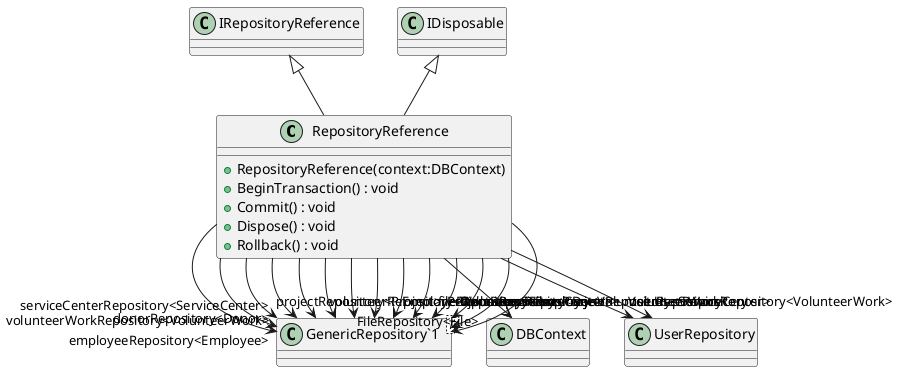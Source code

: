 @startuml
class RepositoryReference {
    + RepositoryReference(context:DBContext)
    + BeginTransaction() : void
    + Commit() : void
    + Dispose() : void
    + Rollback() : void
}
class "GenericRepository`1"<T> {
}
IRepositoryReference <|-- RepositoryReference
IDisposable <|-- RepositoryReference
RepositoryReference --> "context" DBContext
RepositoryReference --> "employeeRepository<Employee>" "GenericRepository`1"
RepositoryReference --> "donorRepository<Donor>" "GenericRepository`1"
RepositoryReference --> "projectRepository<Project>" "GenericRepository`1"
RepositoryReference --> "serviceCenterRepository<ServiceCenter>" "GenericRepository`1"
RepositoryReference --> "userRepository" UserRepository
RepositoryReference --> "volunteerRepository<Volunteer>" "GenericRepository`1"
RepositoryReference --> "volunteerWorkRepository<VolunteerWork>" "GenericRepository`1"
RepositoryReference --> "fileRepository<File>" "GenericRepository`1"
RepositoryReference --> "EmployeeRepository<Employee>" "GenericRepository`1"
RepositoryReference --> "DonorRepository<Donor>" "GenericRepository`1"
RepositoryReference --> "ProjectRepository<Project>" "GenericRepository`1"
RepositoryReference --> "ServiceCenterRepository<ServiceCenter>" "GenericRepository`1"
RepositoryReference --> "UserRepository" UserRepository
RepositoryReference --> "VolunteerRepository<Volunteer>" "GenericRepository`1"
RepositoryReference --> "VolunteerWorkRepository<VolunteerWork>" "GenericRepository`1"
RepositoryReference --> "FileRepository<File>" "GenericRepository`1"
@enduml
